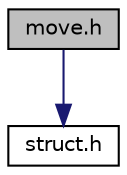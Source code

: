 digraph "move.h"
{
 // LATEX_PDF_SIZE
  edge [fontname="Helvetica",fontsize="10",labelfontname="Helvetica",labelfontsize="10"];
  node [fontname="Helvetica",fontsize="10",shape=record];
  Node1 [label="move.h",height=0.2,width=0.4,color="black", fillcolor="grey75", style="filled", fontcolor="black",tooltip="Libreria per far muovere le pedine."];
  Node1 -> Node2 [color="midnightblue",fontsize="10",style="solid"];
  Node2 [label="struct.h",height=0.2,width=0.4,color="black", fillcolor="white", style="filled",URL="$struct_8h.html",tooltip="Struct delle pedine."];
}
